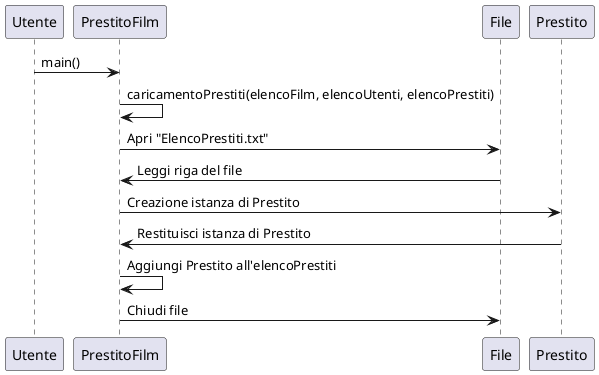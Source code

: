 @startuml caricamentoPrestiti
Utente->PrestitoFilm: main()
PrestitoFilm->PrestitoFilm: caricamentoPrestiti(elencoFilm, elencoUtenti, elencoPrestiti)
PrestitoFilm->File: Apri "ElencoPrestiti.txt"
File->PrestitoFilm: Leggi riga del file
PrestitoFilm->Prestito: Creazione istanza di Prestito
Prestito->PrestitoFilm: Restituisci istanza di Prestito
PrestitoFilm->PrestitoFilm: Aggiungi Prestito all'elencoPrestiti
PrestitoFilm->File: Chiudi file
@enduml
